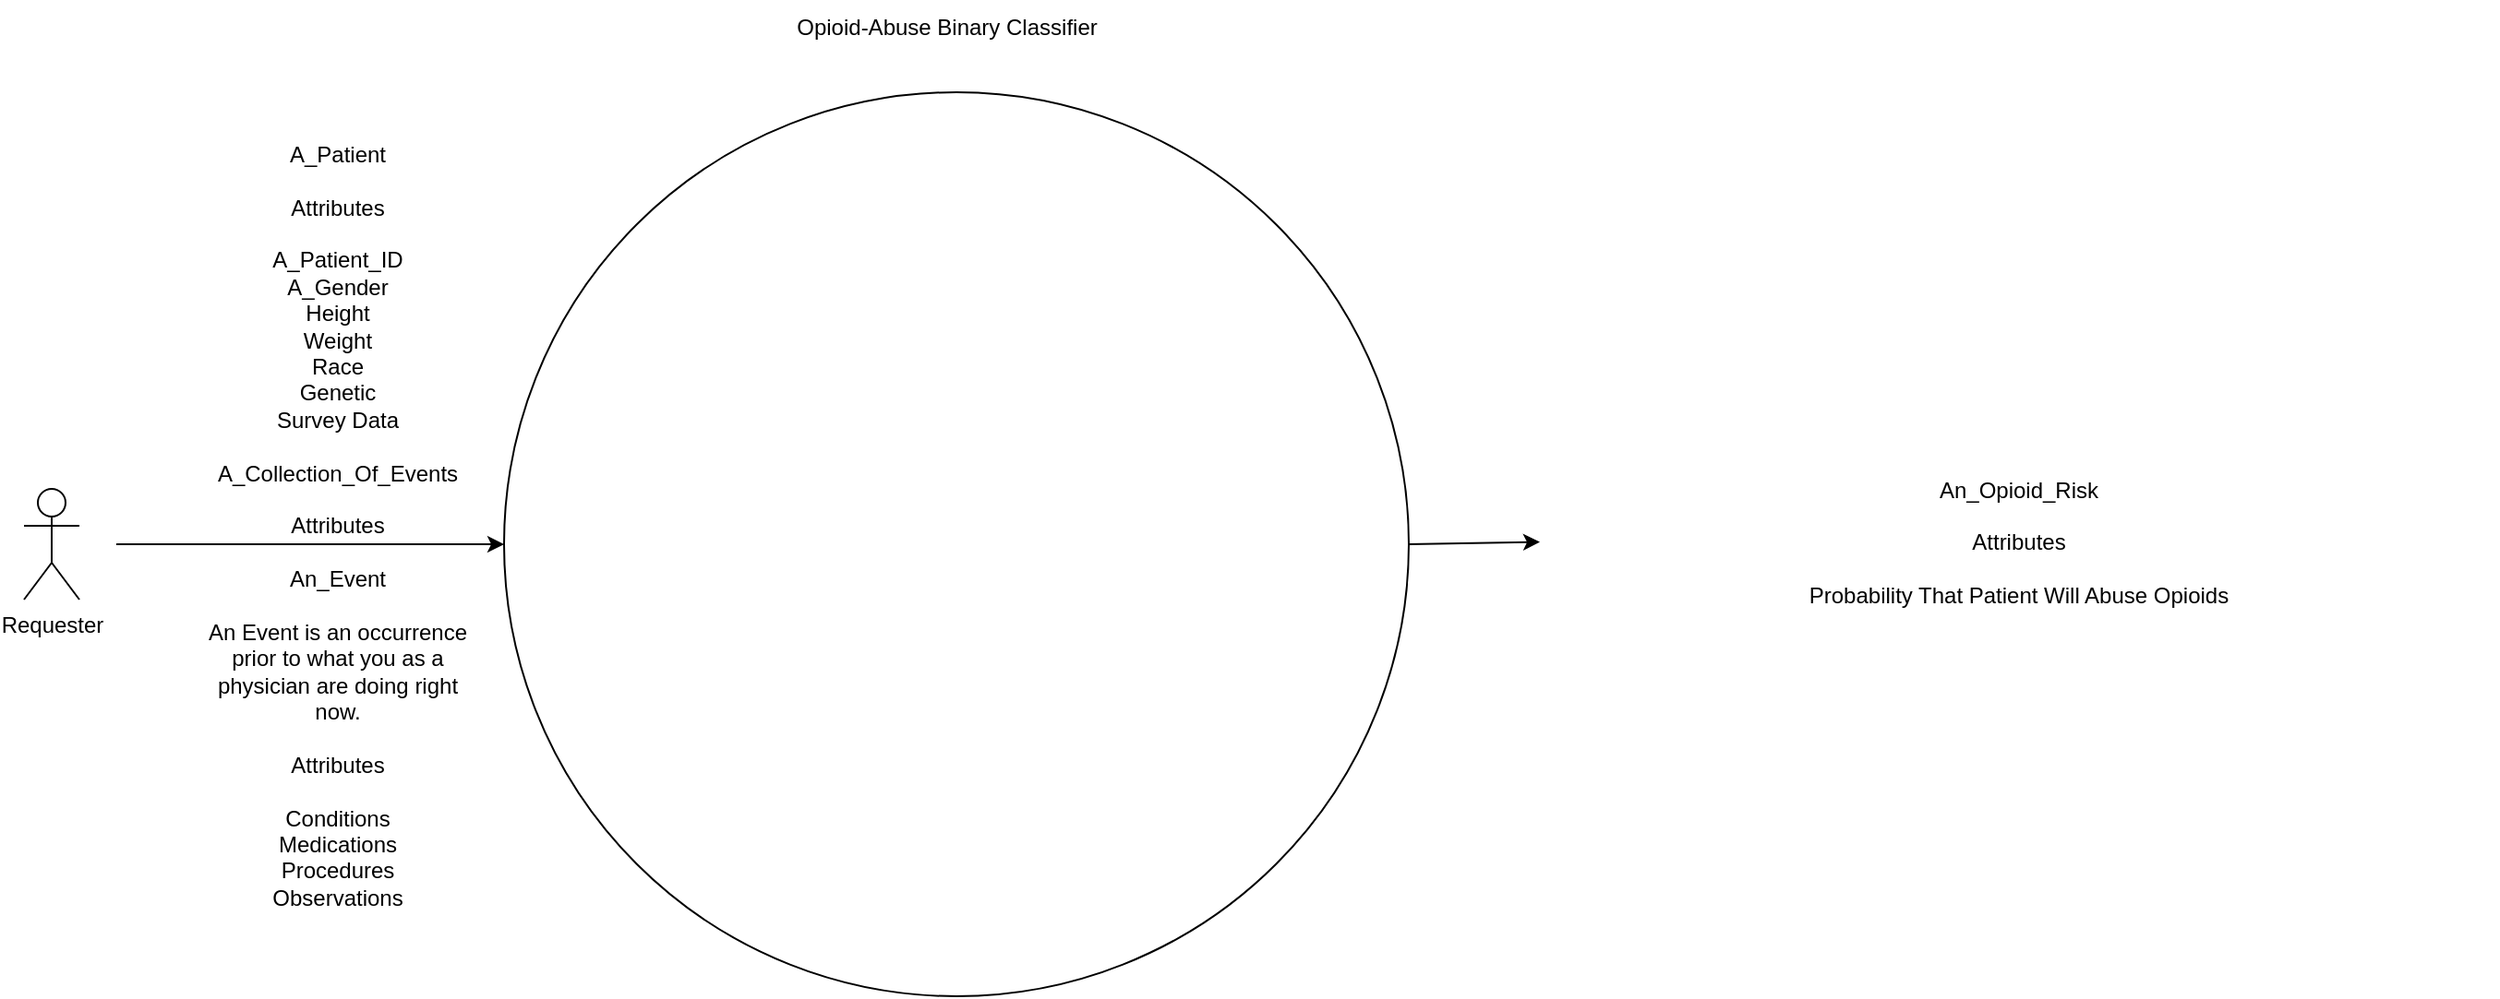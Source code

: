 <mxfile version="21.5.2" type="github">
  <diagram name="Page-1" id="bPAhkjNUzkpyi0J7G6j3">
    <mxGraphModel dx="1897" dy="521" grid="1" gridSize="10" guides="1" tooltips="1" connect="1" arrows="1" fold="1" page="1" pageScale="1" pageWidth="850" pageHeight="1100" math="0" shadow="0">
      <root>
        <mxCell id="0" />
        <mxCell id="1" parent="0" />
        <mxCell id="vKs9p2N3G4hvFBJP7lqV-1" value="" style="ellipse;whiteSpace=wrap;html=1;aspect=fixed;" parent="1" vertex="1">
          <mxGeometry x="170" y="90" width="490" height="490" as="geometry" />
        </mxCell>
        <mxCell id="vKs9p2N3G4hvFBJP7lqV-3" value="" style="endArrow=classic;html=1;rounded=0;entryX=0;entryY=0.5;entryDx=0;entryDy=0;" parent="1" target="vKs9p2N3G4hvFBJP7lqV-1" edge="1">
          <mxGeometry width="50" height="50" relative="1" as="geometry">
            <mxPoint x="-40" y="335" as="sourcePoint" />
            <mxPoint x="670" y="350" as="targetPoint" />
          </mxGeometry>
        </mxCell>
        <mxCell id="vKs9p2N3G4hvFBJP7lqV-5" value="Opioid-Abuse Binary Classifier" style="text;html=1;strokeColor=none;fillColor=none;align=center;verticalAlign=middle;whiteSpace=wrap;rounded=0;" parent="1" vertex="1">
          <mxGeometry x="300" y="40" width="220" height="30" as="geometry" />
        </mxCell>
        <mxCell id="vKs9p2N3G4hvFBJP7lqV-6" value="A_Patient&lt;br&gt;&lt;br&gt;Attributes&lt;br&gt;&lt;br&gt;A_Patient_ID&lt;br&gt;A_Gender&lt;br&gt;Height&lt;br&gt;Weight&lt;br&gt;Race&lt;br&gt;Genetic&lt;br&gt;Survey Data&lt;br&gt;&lt;br&gt;A_Collection_Of_Events&lt;br&gt;&lt;br&gt;Attributes&lt;br&gt;&lt;br&gt;An_Event&lt;br&gt;&lt;br&gt;An Event is an occurrence prior to what you as a physician are doing right now.&lt;br&gt;&lt;br&gt;Attributes&lt;br&gt;&lt;br&gt;Conditions&lt;br&gt;Medications&lt;br&gt;Procedures&lt;br&gt;Observations" style="text;html=1;strokeColor=none;fillColor=none;align=center;verticalAlign=middle;whiteSpace=wrap;rounded=0;" parent="1" vertex="1">
          <mxGeometry y="110" width="160" height="430" as="geometry" />
        </mxCell>
        <mxCell id="vKs9p2N3G4hvFBJP7lqV-7" value="An_Opioid_Risk&lt;br&gt;&lt;br&gt;Attributes&lt;br&gt;&lt;br&gt;Probability That Patient Will Abuse Opioids" style="text;html=1;strokeColor=none;fillColor=none;align=center;verticalAlign=middle;whiteSpace=wrap;rounded=0;" parent="1" vertex="1">
          <mxGeometry x="731" y="170" width="519" height="327.5" as="geometry" />
        </mxCell>
        <mxCell id="vKs9p2N3G4hvFBJP7lqV-10" value="Requester" style="shape=umlActor;verticalLabelPosition=bottom;verticalAlign=top;html=1;outlineConnect=0;" parent="1" vertex="1">
          <mxGeometry x="-90" y="305" width="30" height="60" as="geometry" />
        </mxCell>
        <mxCell id="vKs9p2N3G4hvFBJP7lqV-12" value="" style="endArrow=classic;html=1;rounded=0;exitX=1;exitY=0.5;exitDx=0;exitDy=0;entryX=0;entryY=0.5;entryDx=0;entryDy=0;" parent="1" source="vKs9p2N3G4hvFBJP7lqV-1" target="vKs9p2N3G4hvFBJP7lqV-7" edge="1">
          <mxGeometry width="50" height="50" relative="1" as="geometry">
            <mxPoint x="510" y="380" as="sourcePoint" />
            <mxPoint x="560" y="330" as="targetPoint" />
          </mxGeometry>
        </mxCell>
      </root>
    </mxGraphModel>
  </diagram>
</mxfile>
